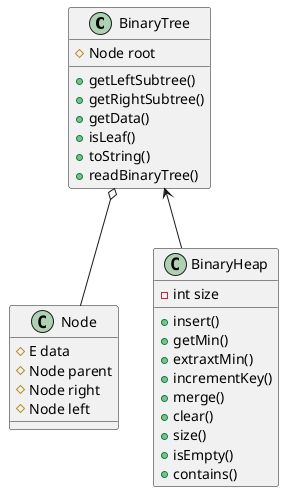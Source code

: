 @startuml heapuml

class BinaryTree {
    # Node root
    + getLeftSubtree()
    + getRightSubtree()
    + getData()
    + isLeaf()
    + toString()
    + readBinaryTree()
}

class Node {
    # E data
    # Node parent
    # Node right
    # Node left
} 

class BinaryHeap {
    - int size
    + insert()
    + getMin()
    + extraxtMin()
    + incrementKey()
    + merge()
    + clear()
    + size()
    + isEmpty()
    + contains()
}


BinaryTree <-- BinaryHeap

BinaryTree o-- Node

@enduml